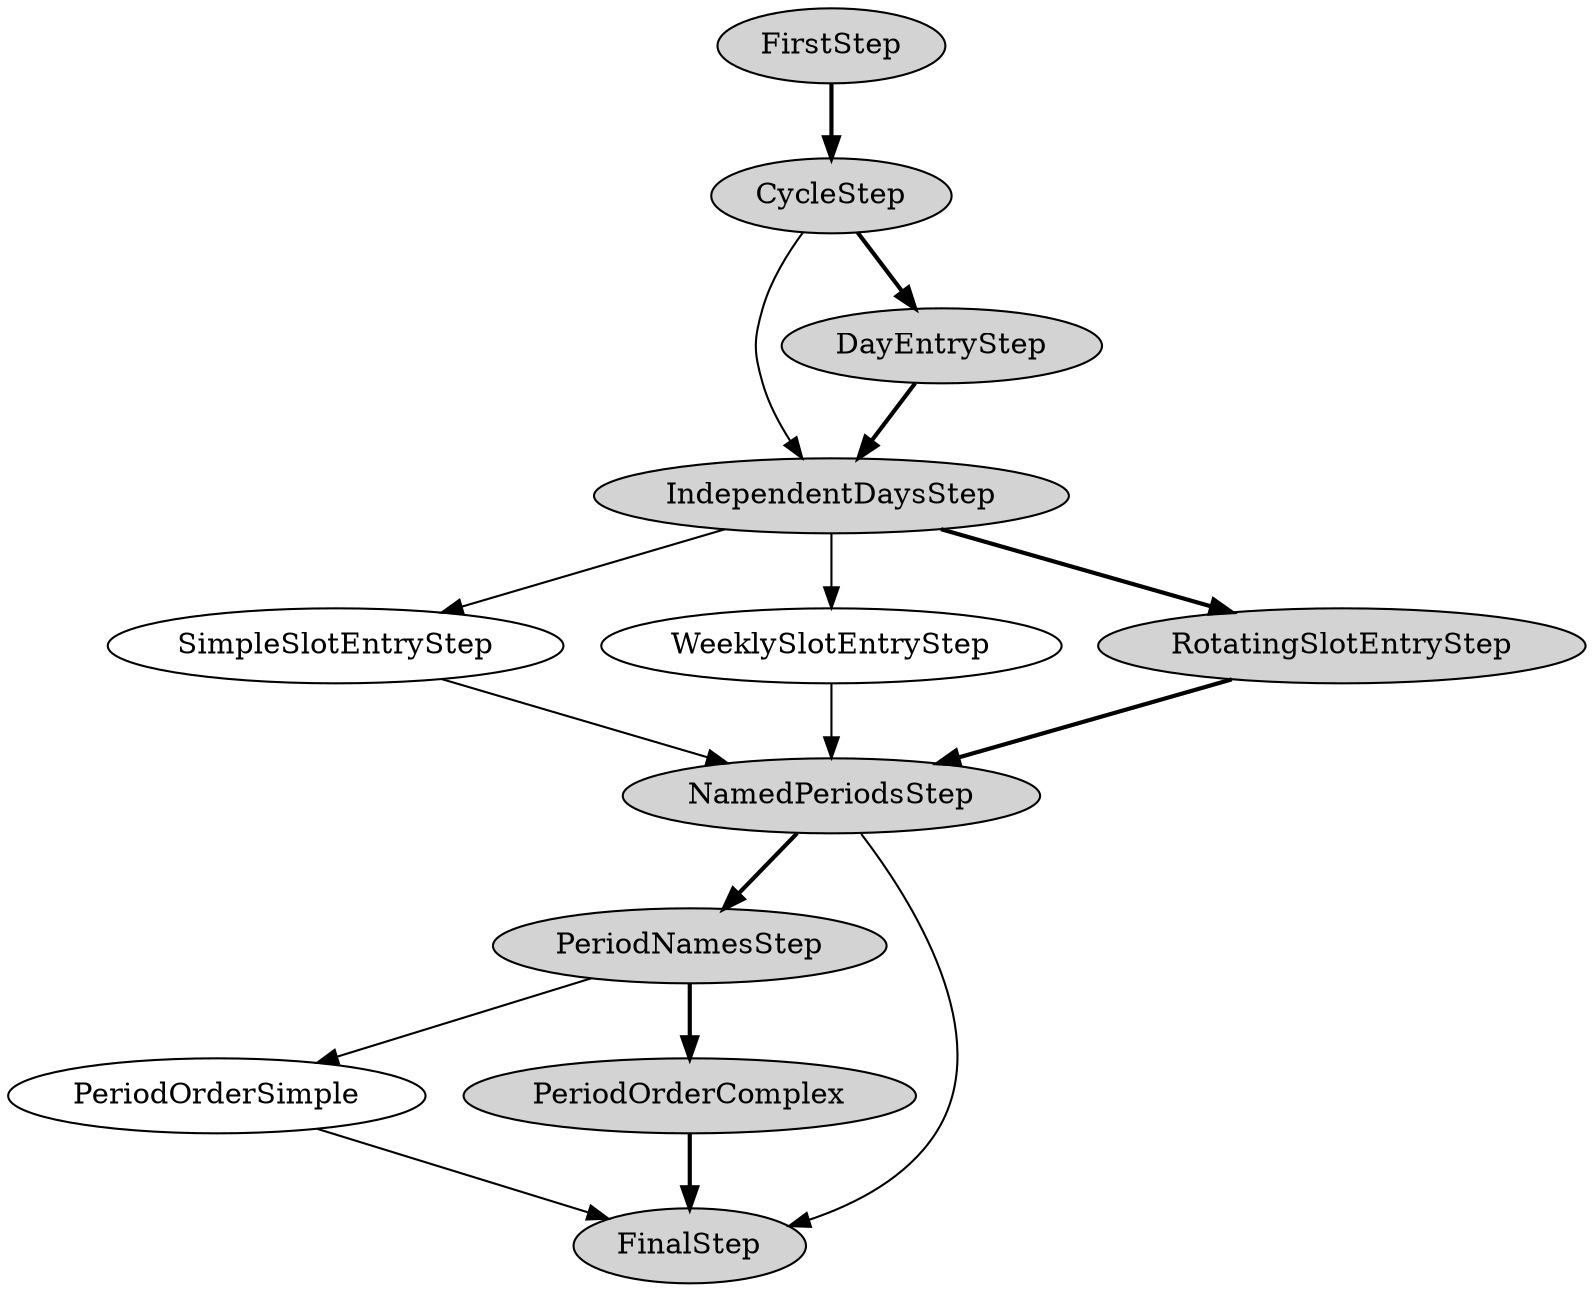 digraph "Timetable Schema Wizard" {
  FirstStep -> CycleStep [style="bold"];
  CycleStep -> IndependentDaysStep;
  CycleStep -> DayEntryStep [style="bold"];
  DayEntryStep -> IndependentDaysStep [style="bold"];
  IndependentDaysStep -> SimpleSlotEntryStep;
  IndependentDaysStep -> WeeklySlotEntryStep;
  IndependentDaysStep -> RotatingSlotEntryStep [style="bold"];
  SimpleSlotEntryStep -> NamedPeriodsStep;
  RotatingSlotEntryStep -> NamedPeriodsStep [style="bold"];
  WeeklySlotEntryStep -> NamedPeriodsStep;
  NamedPeriodsStep -> PeriodNamesStep [style="bold"];
  NamedPeriodsStep -> FinalStep;
  PeriodNamesStep -> PeriodOrderSimple;
  PeriodNamesStep -> PeriodOrderComplex [style="bold"];
  PeriodOrderSimple -> FinalStep;
  PeriodOrderComplex -> FinalStep [style="bold"];

  FirstStep[style="filled"];
  CycleStep[style="filled"];
  DayEntryStep[style="filled"];
  IndependentDaysStep[style="filled"];
  RotatingSlotEntryStep[style="filled"];
  NamedPeriodsStep[style="filled"];
  PeriodNamesStep[style="filled"];
  PeriodOrderComplex[style="filled"];
  FinalStep[style="filled"];
}
